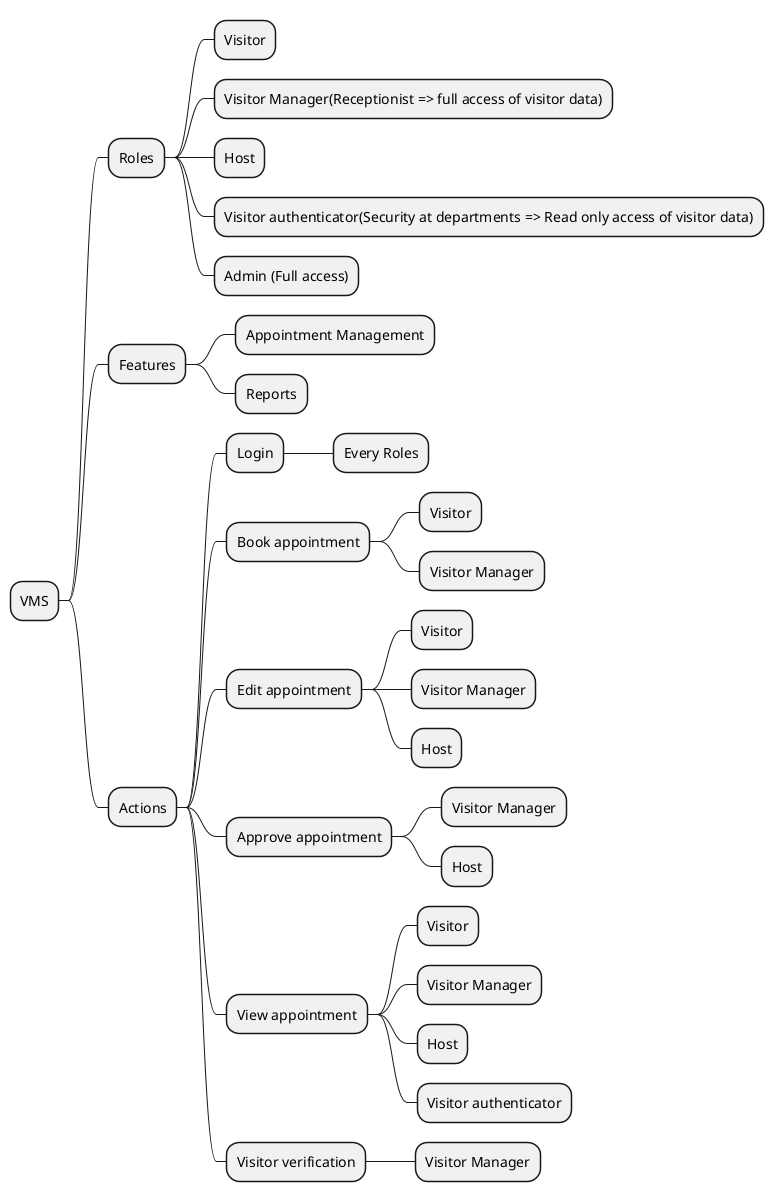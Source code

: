 @startmindmap
* VMS
** Roles
*** Visitor
*** Visitor Manager(Receptionist => full access of visitor data)
*** Host
*** Visitor authenticator(Security at departments => Read only access of visitor data)
*** Admin (Full access)
** Features
*** Appointment Management
*** Reports
** Actions
*** Login
**** Every Roles
*** Book appointment
**** Visitor
**** Visitor Manager
*** Edit appointment
**** Visitor
**** Visitor Manager
**** Host
*** Approve appointment
**** Visitor Manager
**** Host
*** View appointment
**** Visitor
**** Visitor Manager
**** Host
**** Visitor authenticator
*** Visitor verification
**** Visitor Manager
@endmindmap